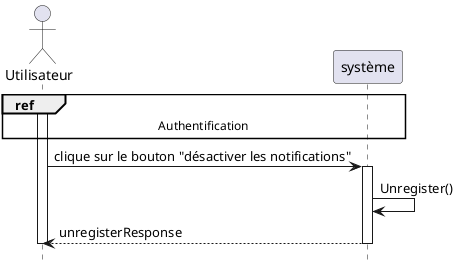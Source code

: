 @startuml deactivate_notification

hide footbox


actor "Utilisateur" as user
participant "système" as system


ref over user, system : Authentification
activate user
user -> system : clique sur le bouton "désactiver les notifications"
activate system
system -> system : Unregister()
system --> user : unregisterResponse
deactivate system
deactivate user